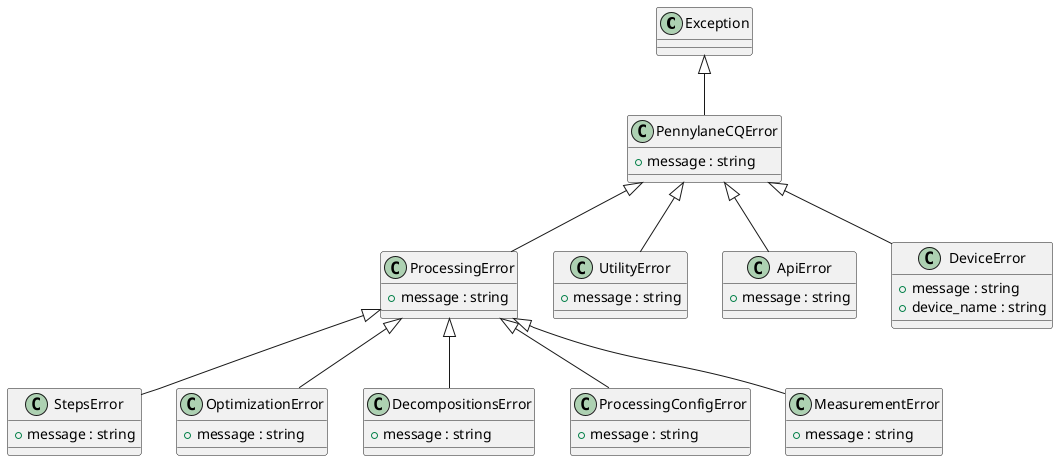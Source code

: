 @startuml

class Exception{}
class PennylaneCQError
{
+ message : string
}
class StepsError
{
+message : string
}
class OptimizationError
{
+message : string
}
class DecompositionsError
{
+message : string
}
class ProcessingConfigError
{
+message : string
}
class ProcessingError
{
+message : string
}
class UtilityError
{
+message : string
}
class ApiError
{
    +message : string
}
class DeviceError
{
    +message : string
    +device_name : string
}
class MeasurementError
{
    +message : string
}
Exception <|-- PennylaneCQError
PennylaneCQError <|-- DeviceError
PennylaneCQError <|-- UtilityError
PennylaneCQError <|-- ProcessingError 
ProcessingError <|-- StepsError
ProcessingError <|-- MeasurementError
ProcessingError <|-- OptimizationError
ProcessingError <|-- DecompositionsError
ProcessingError <|-- ProcessingConfigError
PennylaneCQError <|-- ApiError
@enduml
